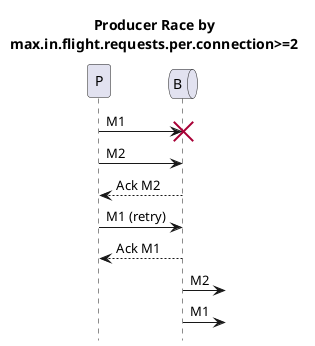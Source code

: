 @startuml
title Producer Race by\nmax.in.flight.requests.per.connection>=2
hide footbox
participant P
queue B

P->B!!:M1
P->B:M2
P<--B:Ack M2
P->B:M1 (retry)
P<--B:Ack M1
B->:M2
B->:M1
@enduml

